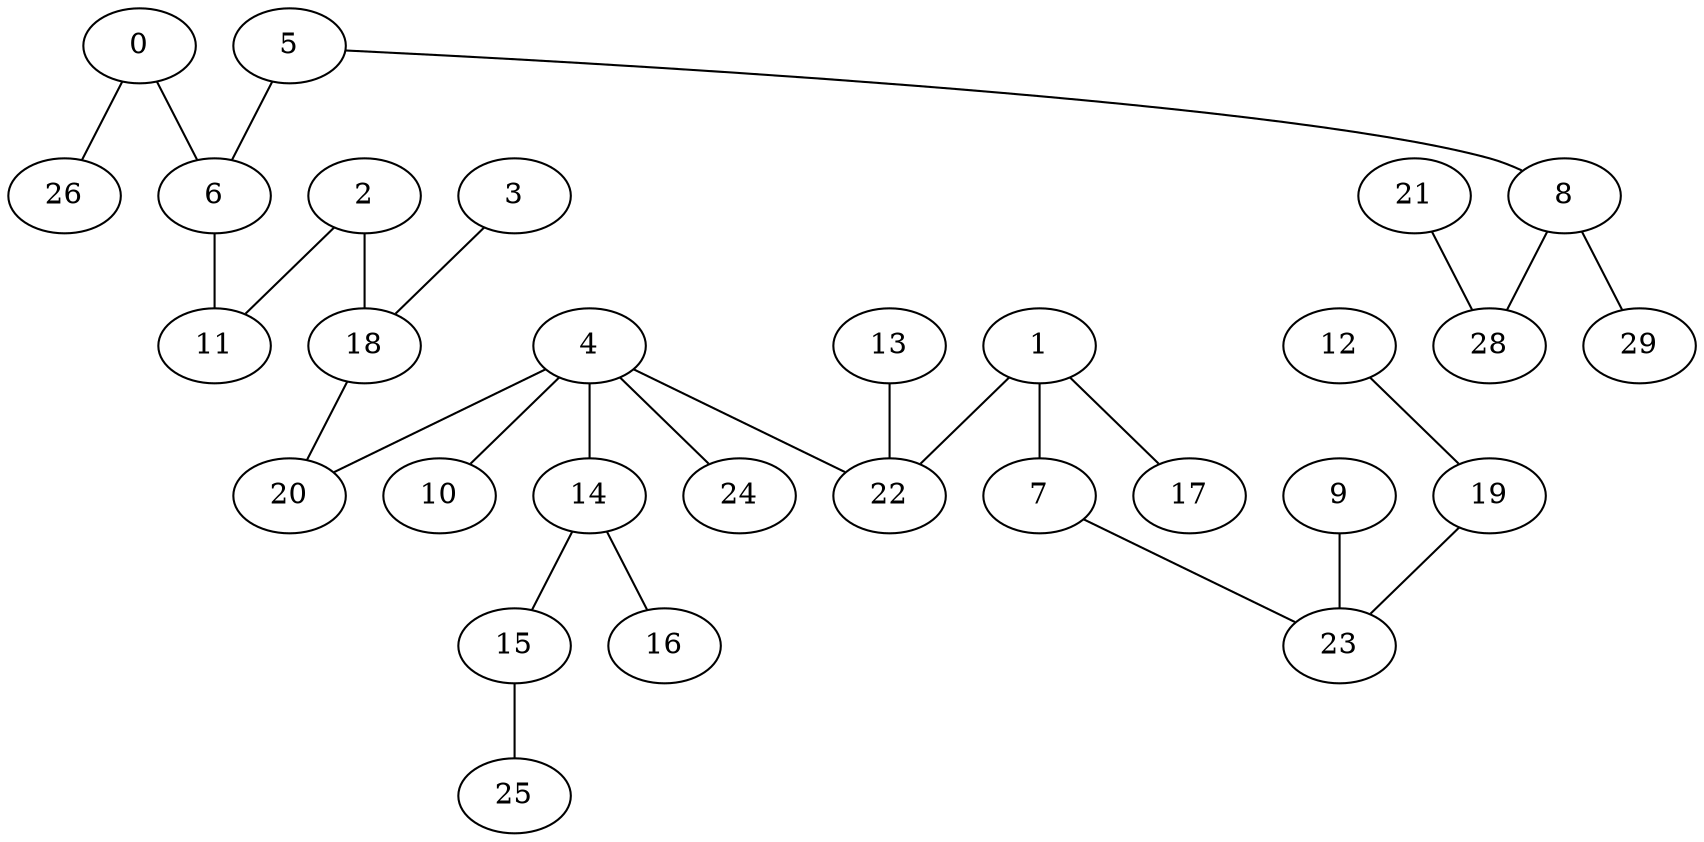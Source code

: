 graph {
  0;
  1;
  2;
  3;
  4;
  5;
  6;
  7;
  8;
  9;
  10;
  11;
  12;
  13;
  14;
  15;
  16;
  17;
  18;
  19;
  20;
  21;
  22;
  23;
  24;
  25;
  26;
  28;
  29;
  0 -- 6;
  0 -- 26;
  1 -- 17;
  1 -- 22;
  1 -- 7;
  2 -- 18;
  2 -- 11;
  3 -- 18;
  4 -- 20;
  4 -- 22;
  4 -- 24;
  4 -- 10;
  4 -- 14;
  5 -- 6;
  5 -- 8;
  6 -- 11;
  7 -- 23;
  8 -- 28;
  8 -- 29;
  9 -- 23;
  12 -- 19;
  13 -- 22;
  14 -- 16;
  14 -- 15;
  15 -- 25;
  18 -- 20;
  19 -- 23;
  21 -- 28;
}